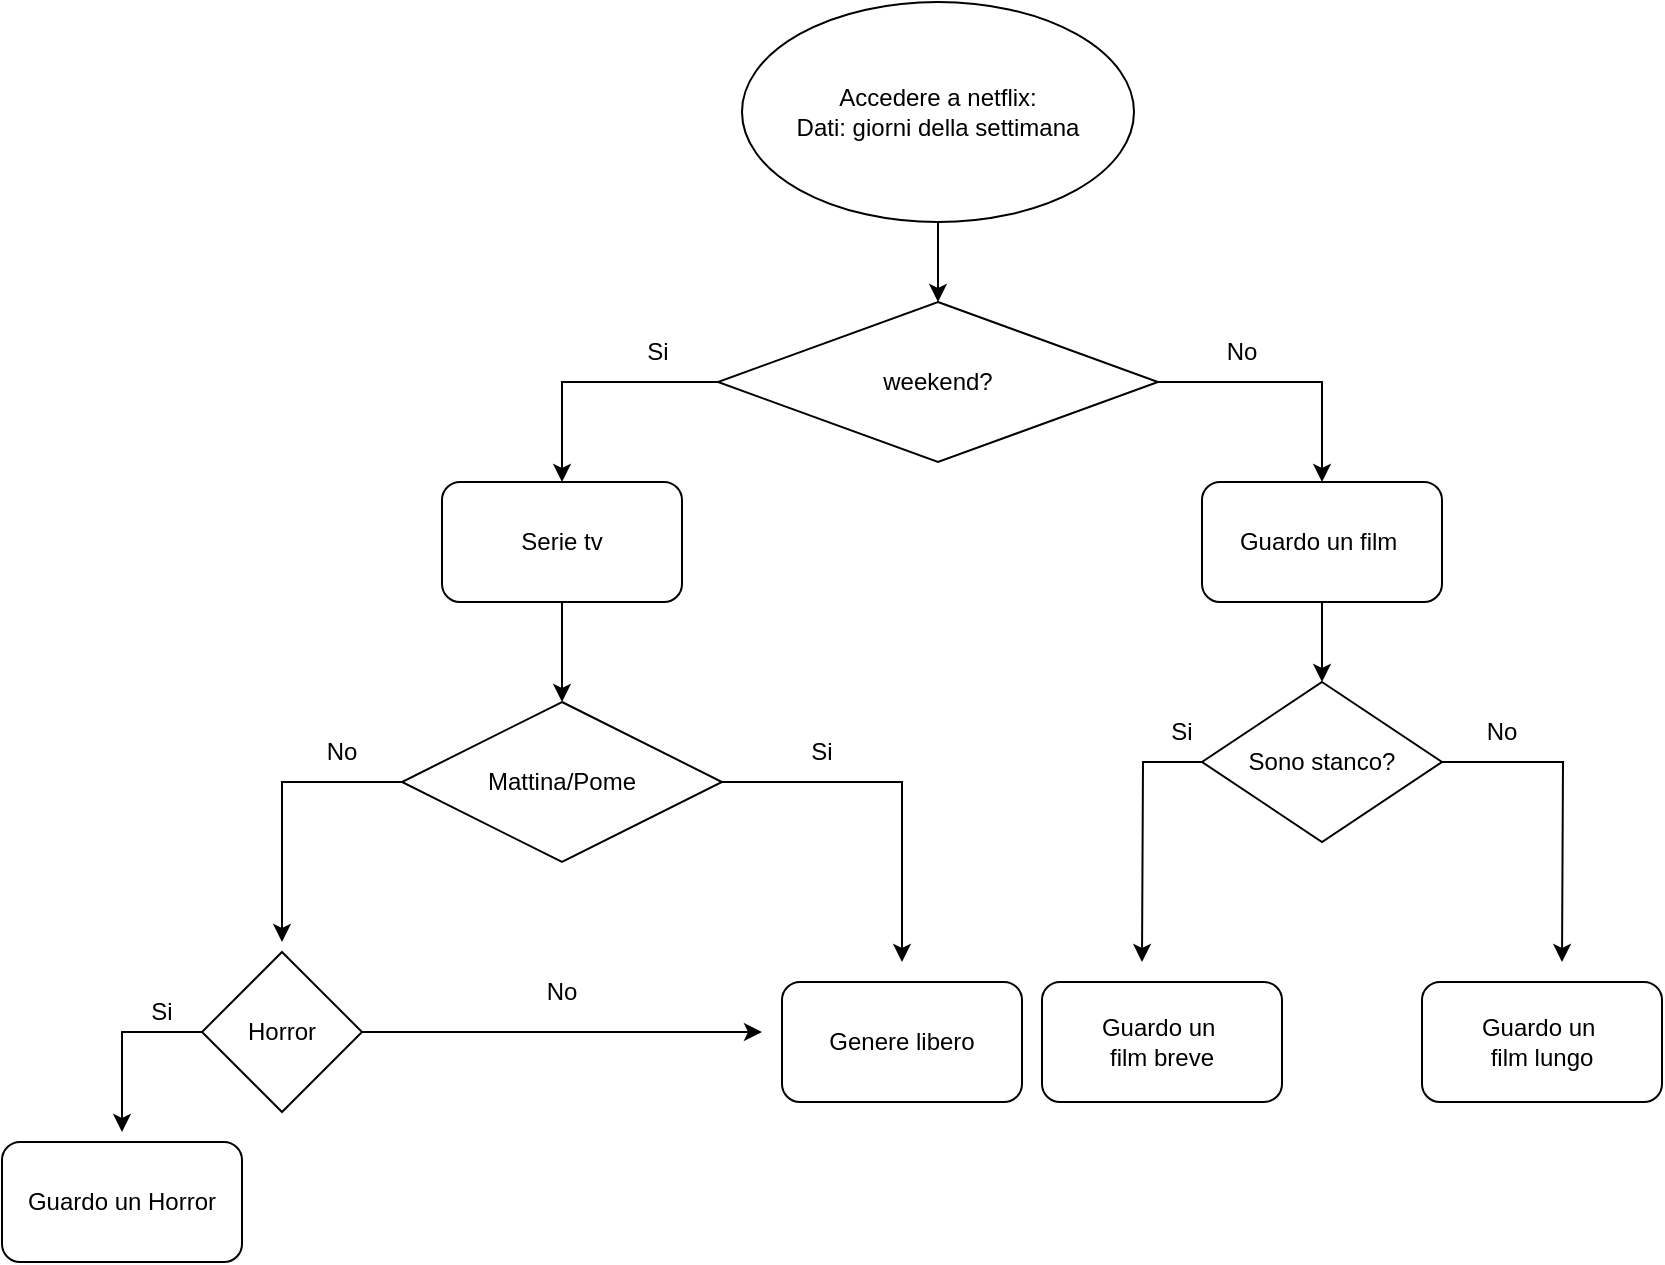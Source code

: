 <mxfile version="20.2.7" type="github">
  <diagram id="C5RBs43oDa-KdzZeNtuy" name="Page-1">
    <mxGraphModel dx="2252" dy="552" grid="1" gridSize="10" guides="1" tooltips="1" connect="1" arrows="1" fold="1" page="1" pageScale="1" pageWidth="827" pageHeight="1169" math="0" shadow="0">
      <root>
        <mxCell id="WIyWlLk6GJQsqaUBKTNV-0" />
        <mxCell id="WIyWlLk6GJQsqaUBKTNV-1" parent="WIyWlLk6GJQsqaUBKTNV-0" />
        <mxCell id="r0m9Uo_pUaAPdZbnrWWi-3" style="edgeStyle=orthogonalEdgeStyle;rounded=0;orthogonalLoop=1;jettySize=auto;html=1;" edge="1" parent="WIyWlLk6GJQsqaUBKTNV-1" source="r0m9Uo_pUaAPdZbnrWWi-0" target="r0m9Uo_pUaAPdZbnrWWi-4">
          <mxGeometry relative="1" as="geometry">
            <mxPoint x="418" y="210" as="targetPoint" />
          </mxGeometry>
        </mxCell>
        <mxCell id="r0m9Uo_pUaAPdZbnrWWi-0" value="Accedere a netflix:&lt;br&gt;Dati: giorni della settimana" style="ellipse;whiteSpace=wrap;html=1;" vertex="1" parent="WIyWlLk6GJQsqaUBKTNV-1">
          <mxGeometry x="320" y="30" width="196" height="110" as="geometry" />
        </mxCell>
        <mxCell id="r0m9Uo_pUaAPdZbnrWWi-5" style="edgeStyle=orthogonalEdgeStyle;rounded=0;orthogonalLoop=1;jettySize=auto;html=1;" edge="1" parent="WIyWlLk6GJQsqaUBKTNV-1" source="r0m9Uo_pUaAPdZbnrWWi-4" target="r0m9Uo_pUaAPdZbnrWWi-8">
          <mxGeometry relative="1" as="geometry">
            <mxPoint x="230" y="220" as="targetPoint" />
            <Array as="points">
              <mxPoint x="230" y="220" />
            </Array>
          </mxGeometry>
        </mxCell>
        <mxCell id="r0m9Uo_pUaAPdZbnrWWi-25" style="edgeStyle=orthogonalEdgeStyle;rounded=0;orthogonalLoop=1;jettySize=auto;html=1;entryX=0.5;entryY=0;entryDx=0;entryDy=0;" edge="1" parent="WIyWlLk6GJQsqaUBKTNV-1" source="r0m9Uo_pUaAPdZbnrWWi-4" target="r0m9Uo_pUaAPdZbnrWWi-28">
          <mxGeometry relative="1" as="geometry">
            <mxPoint x="660" y="220.0" as="targetPoint" />
            <Array as="points">
              <mxPoint x="610" y="220" />
            </Array>
          </mxGeometry>
        </mxCell>
        <mxCell id="r0m9Uo_pUaAPdZbnrWWi-4" value="weekend?" style="rhombus;whiteSpace=wrap;html=1;" vertex="1" parent="WIyWlLk6GJQsqaUBKTNV-1">
          <mxGeometry x="308" y="180" width="220" height="80" as="geometry" />
        </mxCell>
        <mxCell id="r0m9Uo_pUaAPdZbnrWWi-7" value="Si" style="text;html=1;strokeColor=none;fillColor=none;align=center;verticalAlign=middle;whiteSpace=wrap;rounded=0;" vertex="1" parent="WIyWlLk6GJQsqaUBKTNV-1">
          <mxGeometry x="248" y="190" width="60" height="30" as="geometry" />
        </mxCell>
        <mxCell id="r0m9Uo_pUaAPdZbnrWWi-9" style="edgeStyle=orthogonalEdgeStyle;rounded=0;orthogonalLoop=1;jettySize=auto;html=1;" edge="1" parent="WIyWlLk6GJQsqaUBKTNV-1" source="r0m9Uo_pUaAPdZbnrWWi-8" target="r0m9Uo_pUaAPdZbnrWWi-10">
          <mxGeometry relative="1" as="geometry">
            <mxPoint x="230" y="380.0" as="targetPoint" />
          </mxGeometry>
        </mxCell>
        <mxCell id="r0m9Uo_pUaAPdZbnrWWi-8" value="Serie tv" style="rounded=1;whiteSpace=wrap;html=1;" vertex="1" parent="WIyWlLk6GJQsqaUBKTNV-1">
          <mxGeometry x="170" y="270" width="120" height="60" as="geometry" />
        </mxCell>
        <mxCell id="r0m9Uo_pUaAPdZbnrWWi-11" style="edgeStyle=orthogonalEdgeStyle;rounded=0;orthogonalLoop=1;jettySize=auto;html=1;" edge="1" parent="WIyWlLk6GJQsqaUBKTNV-1" source="r0m9Uo_pUaAPdZbnrWWi-10">
          <mxGeometry relative="1" as="geometry">
            <mxPoint x="90" y="500" as="targetPoint" />
            <Array as="points">
              <mxPoint x="90" y="420" />
            </Array>
          </mxGeometry>
        </mxCell>
        <mxCell id="r0m9Uo_pUaAPdZbnrWWi-20" style="edgeStyle=orthogonalEdgeStyle;rounded=0;orthogonalLoop=1;jettySize=auto;html=1;" edge="1" parent="WIyWlLk6GJQsqaUBKTNV-1" source="r0m9Uo_pUaAPdZbnrWWi-10">
          <mxGeometry relative="1" as="geometry">
            <mxPoint x="400" y="510" as="targetPoint" />
            <Array as="points">
              <mxPoint x="400" y="420" />
              <mxPoint x="400" y="510" />
            </Array>
          </mxGeometry>
        </mxCell>
        <mxCell id="r0m9Uo_pUaAPdZbnrWWi-10" value="Mattina/Pome" style="rhombus;whiteSpace=wrap;html=1;" vertex="1" parent="WIyWlLk6GJQsqaUBKTNV-1">
          <mxGeometry x="150" y="380" width="160" height="80" as="geometry" />
        </mxCell>
        <mxCell id="r0m9Uo_pUaAPdZbnrWWi-12" value="No" style="text;html=1;strokeColor=none;fillColor=none;align=center;verticalAlign=middle;whiteSpace=wrap;rounded=0;" vertex="1" parent="WIyWlLk6GJQsqaUBKTNV-1">
          <mxGeometry x="90" y="390" width="60" height="30" as="geometry" />
        </mxCell>
        <mxCell id="r0m9Uo_pUaAPdZbnrWWi-16" style="edgeStyle=orthogonalEdgeStyle;rounded=0;orthogonalLoop=1;jettySize=auto;html=1;" edge="1" parent="WIyWlLk6GJQsqaUBKTNV-1" source="r0m9Uo_pUaAPdZbnrWWi-13">
          <mxGeometry relative="1" as="geometry">
            <mxPoint x="10" y="595" as="targetPoint" />
            <Array as="points">
              <mxPoint x="10" y="545" />
            </Array>
          </mxGeometry>
        </mxCell>
        <mxCell id="r0m9Uo_pUaAPdZbnrWWi-19" style="edgeStyle=orthogonalEdgeStyle;rounded=0;orthogonalLoop=1;jettySize=auto;html=1;" edge="1" parent="WIyWlLk6GJQsqaUBKTNV-1" source="r0m9Uo_pUaAPdZbnrWWi-13">
          <mxGeometry relative="1" as="geometry">
            <mxPoint x="330" y="545" as="targetPoint" />
          </mxGeometry>
        </mxCell>
        <mxCell id="r0m9Uo_pUaAPdZbnrWWi-13" value="Horror" style="rhombus;whiteSpace=wrap;html=1;" vertex="1" parent="WIyWlLk6GJQsqaUBKTNV-1">
          <mxGeometry x="50" y="505" width="80" height="80" as="geometry" />
        </mxCell>
        <mxCell id="r0m9Uo_pUaAPdZbnrWWi-18" value="No" style="text;html=1;strokeColor=none;fillColor=none;align=center;verticalAlign=middle;whiteSpace=wrap;rounded=0;" vertex="1" parent="WIyWlLk6GJQsqaUBKTNV-1">
          <mxGeometry x="200" y="510" width="60" height="30" as="geometry" />
        </mxCell>
        <mxCell id="r0m9Uo_pUaAPdZbnrWWi-21" value="Si" style="text;html=1;strokeColor=none;fillColor=none;align=center;verticalAlign=middle;whiteSpace=wrap;rounded=0;" vertex="1" parent="WIyWlLk6GJQsqaUBKTNV-1">
          <mxGeometry x="330" y="390" width="60" height="30" as="geometry" />
        </mxCell>
        <mxCell id="r0m9Uo_pUaAPdZbnrWWi-22" value="Genere libero" style="rounded=1;whiteSpace=wrap;html=1;" vertex="1" parent="WIyWlLk6GJQsqaUBKTNV-1">
          <mxGeometry x="340" y="520" width="120" height="60" as="geometry" />
        </mxCell>
        <mxCell id="r0m9Uo_pUaAPdZbnrWWi-23" value="Si" style="text;html=1;strokeColor=none;fillColor=none;align=center;verticalAlign=middle;whiteSpace=wrap;rounded=0;" vertex="1" parent="WIyWlLk6GJQsqaUBKTNV-1">
          <mxGeometry y="520" width="60" height="30" as="geometry" />
        </mxCell>
        <mxCell id="r0m9Uo_pUaAPdZbnrWWi-24" value="Guardo un Horror" style="rounded=1;whiteSpace=wrap;html=1;" vertex="1" parent="WIyWlLk6GJQsqaUBKTNV-1">
          <mxGeometry x="-50" y="600" width="120" height="60" as="geometry" />
        </mxCell>
        <mxCell id="r0m9Uo_pUaAPdZbnrWWi-27" value="No" style="text;html=1;strokeColor=none;fillColor=none;align=center;verticalAlign=middle;whiteSpace=wrap;rounded=0;" vertex="1" parent="WIyWlLk6GJQsqaUBKTNV-1">
          <mxGeometry x="540" y="190" width="60" height="30" as="geometry" />
        </mxCell>
        <mxCell id="r0m9Uo_pUaAPdZbnrWWi-29" style="edgeStyle=orthogonalEdgeStyle;rounded=0;orthogonalLoop=1;jettySize=auto;html=1;" edge="1" parent="WIyWlLk6GJQsqaUBKTNV-1" source="r0m9Uo_pUaAPdZbnrWWi-28" target="r0m9Uo_pUaAPdZbnrWWi-30">
          <mxGeometry relative="1" as="geometry">
            <mxPoint x="610" y="400.0" as="targetPoint" />
          </mxGeometry>
        </mxCell>
        <mxCell id="r0m9Uo_pUaAPdZbnrWWi-28" value="Guardo un film&amp;nbsp;" style="rounded=1;whiteSpace=wrap;html=1;" vertex="1" parent="WIyWlLk6GJQsqaUBKTNV-1">
          <mxGeometry x="550" y="270" width="120" height="60" as="geometry" />
        </mxCell>
        <mxCell id="r0m9Uo_pUaAPdZbnrWWi-31" style="edgeStyle=orthogonalEdgeStyle;rounded=0;orthogonalLoop=1;jettySize=auto;html=1;" edge="1" parent="WIyWlLk6GJQsqaUBKTNV-1" source="r0m9Uo_pUaAPdZbnrWWi-30">
          <mxGeometry relative="1" as="geometry">
            <mxPoint x="730" y="510" as="targetPoint" />
          </mxGeometry>
        </mxCell>
        <mxCell id="r0m9Uo_pUaAPdZbnrWWi-32" style="edgeStyle=orthogonalEdgeStyle;rounded=0;orthogonalLoop=1;jettySize=auto;html=1;" edge="1" parent="WIyWlLk6GJQsqaUBKTNV-1" source="r0m9Uo_pUaAPdZbnrWWi-30">
          <mxGeometry relative="1" as="geometry">
            <mxPoint x="520" y="510" as="targetPoint" />
          </mxGeometry>
        </mxCell>
        <mxCell id="r0m9Uo_pUaAPdZbnrWWi-30" value="Sono stanco?" style="rhombus;whiteSpace=wrap;html=1;" vertex="1" parent="WIyWlLk6GJQsqaUBKTNV-1">
          <mxGeometry x="550" y="370" width="120" height="80" as="geometry" />
        </mxCell>
        <mxCell id="r0m9Uo_pUaAPdZbnrWWi-35" value="No" style="text;html=1;strokeColor=none;fillColor=none;align=center;verticalAlign=middle;whiteSpace=wrap;rounded=0;" vertex="1" parent="WIyWlLk6GJQsqaUBKTNV-1">
          <mxGeometry x="670" y="380" width="60" height="30" as="geometry" />
        </mxCell>
        <mxCell id="r0m9Uo_pUaAPdZbnrWWi-36" value="Si" style="text;html=1;strokeColor=none;fillColor=none;align=center;verticalAlign=middle;whiteSpace=wrap;rounded=0;" vertex="1" parent="WIyWlLk6GJQsqaUBKTNV-1">
          <mxGeometry x="510" y="380" width="60" height="30" as="geometry" />
        </mxCell>
        <mxCell id="r0m9Uo_pUaAPdZbnrWWi-37" value="Guardo un&amp;nbsp;&lt;br&gt;film breve" style="rounded=1;whiteSpace=wrap;html=1;" vertex="1" parent="WIyWlLk6GJQsqaUBKTNV-1">
          <mxGeometry x="470" y="520" width="120" height="60" as="geometry" />
        </mxCell>
        <mxCell id="r0m9Uo_pUaAPdZbnrWWi-41" value="Guardo un&amp;nbsp;&lt;br&gt;film lungo" style="rounded=1;whiteSpace=wrap;html=1;" vertex="1" parent="WIyWlLk6GJQsqaUBKTNV-1">
          <mxGeometry x="660" y="520" width="120" height="60" as="geometry" />
        </mxCell>
      </root>
    </mxGraphModel>
  </diagram>
</mxfile>
